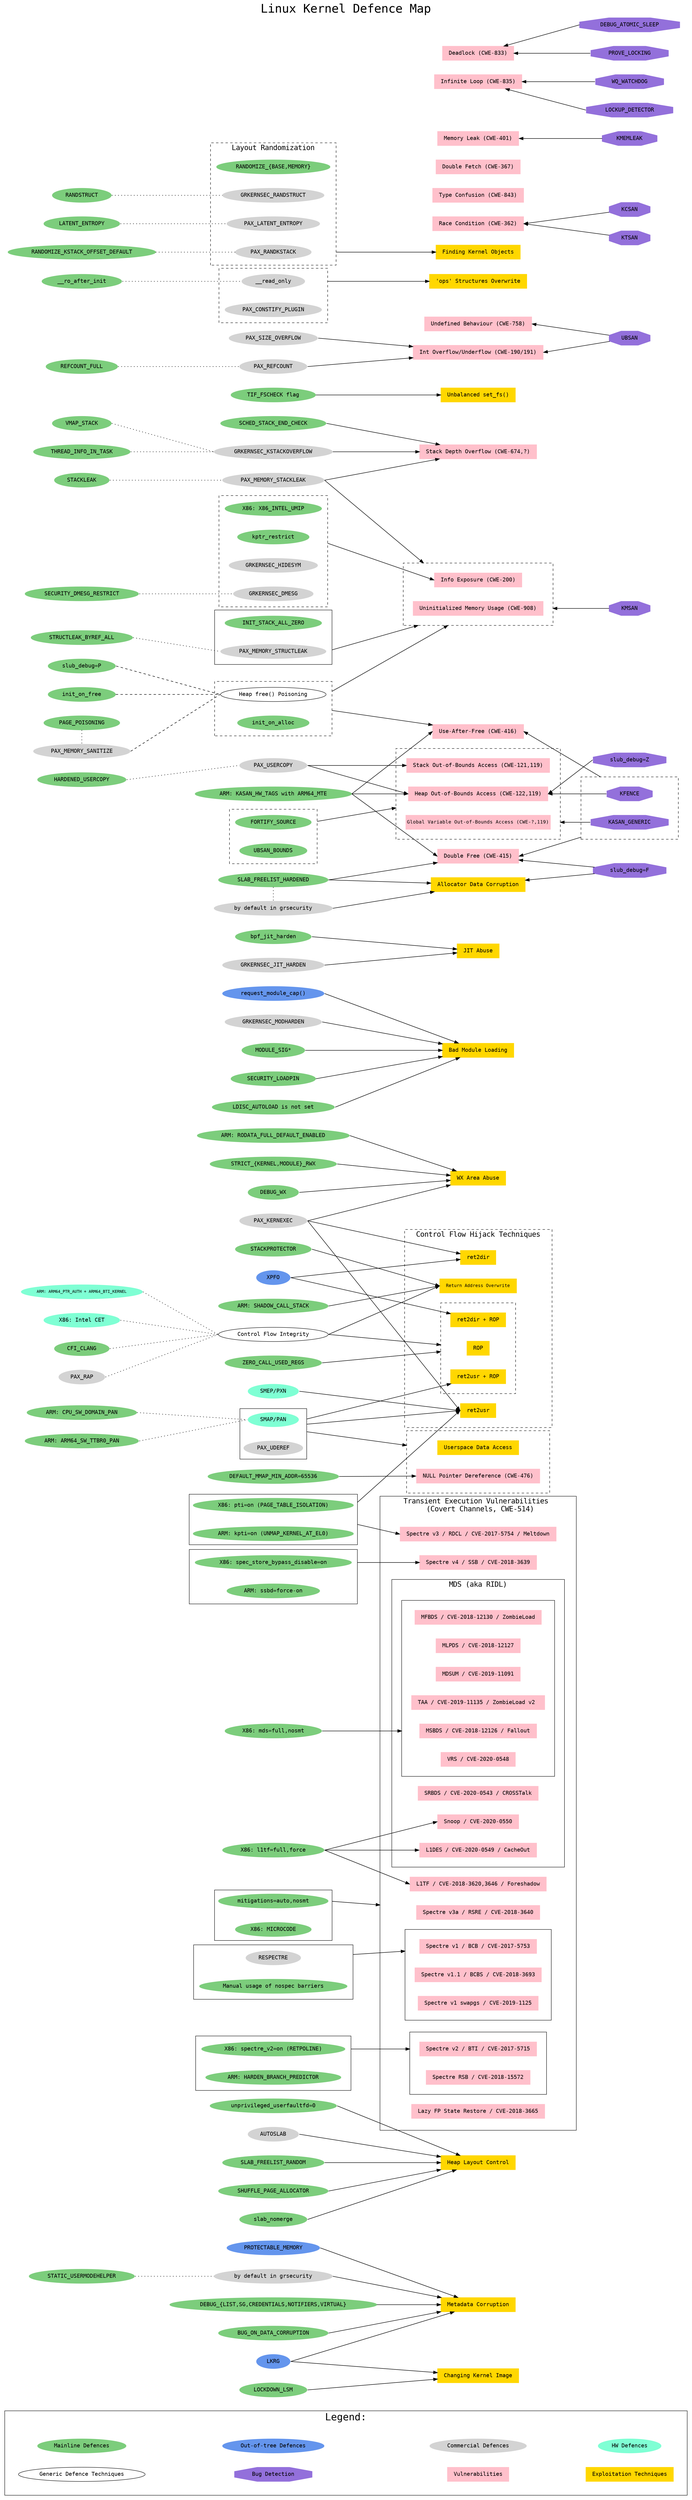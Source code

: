 //
// Linux Kernel Defence Map showing the relationships between:
//  - Vulnerability classes
//  - Exploitation techniques
//  - Bug detection mechanisms
//  - Defence technologies
//
// Author: Alexander Popov <alex.popov@linux.com>
//
// License terms: GNU General Public License (GPL), version 3.0.
// For details see LICENSE file.
//
// N.B. The node connections don't mean "full mitigation". These connections
// represent some kind of relation. So ideally, this map should help to navigate
// in documentation and Linux kernel sources.
//
// It is written in DOT language.
// How to generate svg:
//    dot -Tsvg linux-kernel-defence-map.dot -o linux-kernel-defence-map.svg
//
// References:
//
//  - The State of Kernel Self Protection by Kees Cook
//     https://outflux.net/slides/2018/lca/kspp.pdf
//
//  - grsecurity features
//     https://grsecurity.net/features.php
//
//  - Linux kernel security documentation:
//     https://www.kernel.org/doc/html/latest/security/self-protection.html
//
//  - Linux kernel mitigation checklist by Shawn C
//     https://github.com/hardenedlinux/grsecurity-101-tutorials/blob/master/kernel_mitigation.md
//

digraph {
  labelloc=top;
  fontsize=30;
  fontname=monospace;
  label="Linux Kernel Defence Map";
  compound=true;
  nodesep=0.5;
  splines=line;
  remincross=true;

  rankdir=LR;
  node [style=filled, fontname=monospace, margin="0.22,0.055"];
  edge [penwidth=1.2];

  subgraph cluster_legend {
    fontsize=25;
    label="Legend:";
    style="solid";
    margin=35;

    "Mainline Defences" [shape=oval, color=palegreen3];
    "Out-of-tree Defences" [shape=oval, color=cornflowerblue];
    "Commercial Defences" [shape=oval, color=lightgrey];
    "HW Defences" [shape=oval, color=aquamarine];
    "Generic Defence Techniques" [shape=oval, color=black, style=solid];
    "Bug Detection" [shape=octagon, color=mediumpurple];
    "Vulnerabilities" [shape=box, color=pink];
    "Exploitation Techniques" [shape=box, color=gold];
  }

  // For pretty legend layout:
  edge [arrowhead=none, style=invis];
  "Mainline Defences":e -> "Out-of-tree Defences";
  "Out-of-tree Defences":e -> "Commercial Defences";
  "Commercial Defences":e -> "HW Defences";
  "Generic Defence Techniques":e -> "Bug Detection";
  "Bug Detection":e -> "Vulnerabilities";
  "Vulnerabilities":e -> "Exploitation Techniques";


  // Defences
  {
    rank=same;

    // Mainline Defences
    node [shape=oval, color=palegreen3, style=filled];
    "DEBUG_{LIST,SG,CREDENTIALS,NOTIFIERS,VIRTUAL}";
    "SLAB_FREELIST_RANDOM";
    "SHUFFLE_PAGE_ALLOCATOR";
    "STRICT_{KERNEL,MODULE}_RWX";
    "DEBUG_WX";
    "ARM: RODATA_FULL_DEFAULT_ENABLED";
    "BUG_ON_DATA_CORRUPTION";
    "MODULE_SIG*";
    "SECURITY_LOADPIN";
    "bpf_jit_harden";
    "DEFAULT_MMAP_MIN_ADDR=65536";
    "SCHED_STACK_END_CHECK";
    "TIF_FSCHECK flag";
    "slab_nomerge"; // similar to disabled SLAB_MERGE_DEFAULT
    "LOCKDOWN_LSM";
    "unprivileged_userfaultfd=0";
    "LDISC_AUTOLOAD is not set";
    "ARM: SHADOW_CALL_STACK";
    "STACKPROTECTOR";
    "ARM: KASAN_HW_TAGS with ARM64_MTE";
    "ZERO_CALL_USED_REGS";

    // Mainline Defences against Transient Execution Attacks
    "X86: mds=full,nosmt";
    "X86: l1tf=full,force";

    // Out-of-tree Defences
    node [shape=oval, color=cornflowerblue];
    "XPFO";
    "PROTECTABLE_MEMORY";
    "request_module_cap()";
    "LKRG"; // Disable MODULE_UNLOAD to make bypass harder

    // Commercial Defences
    node [shape=oval, color=lightgrey];
    "GRKERNSEC_KSTACKOVERFLOW";
    "PAX_REFCOUNT";
    "PAX_SIZE_OVERFLOW";
    "PAX_USERCOPY";
    "PAX_KERNEXEC";
    "GRKERNSEC_JIT_HARDEN";
    "PAX_MEMORY_STACKLEAK";
    "GRKERNSEC_MODHARDEN";
    grsecurity_hardened_usermodehelper [label="by default in grsecurity"];
    "AUTOSLAB";

    // HW Defences
    node [shape=oval, color=aquamarine];
    "SMEP/PXN";

    // Generic Defence Techniques
    node [shape=oval, color=black, style=solid];
    "Control Flow Integrity";
  }

  subgraph cluster_cwe514_mitigations {
    label="";
    rank=same;
    style="solid"; // Should work together
    margin=10;
    node [shape=oval, color=palegreen3]; // Mainline Defences
    "mitigations=auto,nosmt";
    "X86: MICROCODE";
  }

  subgraph cluster_pti {
    label="";
    rank=same;
    style="solid"; // Similar functionality, for different architectures
    margin=10;
    node [shape=oval, color=palegreen3]; // Mainline Defences
    "X86: pti=on (PAGE_TABLE_ISOLATION)";
    "ARM: kpti=on (UNMAP_KERNEL_AT_EL0)";
  }

  subgraph cluster_smap_pan_uderef {
    label="";
    rank=same;
    style="solid"; // Similar functionality
    margin=10;
    "SMAP/PAN" [shape=oval, color=aquamarine]; // HW Defence
    "PAX_UDEREF" [shape=oval, color=lightgrey]; // Commercial Defence
  }

  subgraph cluster_ro {
    label="";
    rank=same;
    style="dashed";
    margin=15;
    // Commercial Defences
    node [shape=oval, color=lightgrey];
    "__read_only";
    "PAX_CONSTIFY_PLUGIN";
  }

  subgraph cluster_v1_mitigations {
    label="";
    rank=same;
    style="solid"; // Similar functionality
    margin=15;
    "RESPECTRE" [shape=oval, color=lightgrey]; // Commercial Defence
    "Manual usage of nospec barriers" [shape=oval, color=palegreen3]; // Mainline Defence
  }

  subgraph cluster_v2_mitigations {
    label="";
    rank=same;
    style="solid"; // Similar functionality, for different architectures
    margin=15;
    node [shape=oval, color=palegreen3]; // Mainline Defence
    "X86: spectre_v2=on (RETPOLINE)";
    "ARM: HARDEN_BRANCH_PREDICTOR";
  }

  subgraph cluster_ssb_mitigations {
    label="";
    rank=same;
    style="solid"; // Similar functionality, for different architectures
    margin=15;
    node [shape=oval, color=palegreen3]; // Mainline Defence
    "X86: spec_store_bypass_disable=on";
    "ARM: ssbd=force-on";
  }

  subgraph cluster_layout_randomization {
    label="Layout Randomization";
    rank=same;
    fontsize=18;
    style="dashed";
    margin=15;
    "RANDOMIZE_{BASE,MEMORY}" [shape=oval, color=palegreen3]; // Mainline Defence
    "GRKERNSEC_RANDSTRUCT" [shape=oval, color=lightgrey]; // Commercial Defence
    "PAX_RANDKSTACK" [shape=oval, color=lightgrey]; // Commercial Defence
    "PAX_LATENT_ENTROPY" [shape=oval, color=lightgrey]; // Commercial Defence
  }

  subgraph cluster_info_exposure_mitigations {
    label="";
    rank=same;
    style="dashed";
    margin=15;
    "X86: X86_INTEL_UMIP" [shape=oval, color=palegreen3]; // Mainline Defence
    "kptr_restrict" [shape=oval, color=palegreen3]; // Mainline Defence
    "GRKERNSEC_HIDESYM" [shape=oval, color=lightgrey]; // Commercial Defence
    "GRKERNSEC_DMESG" [shape=oval, color=lightgrey]; // Commercial Defence
  }

  subgraph cluster_freelist_hardening {
    label="";
    rank=same;
    style="invis";
    margin=15;
    "SLAB_FREELIST_HARDENED" [shape=oval, color=palegreen3]; // Mainline Defence
    grsecurity_hardened_freelist [label="by default in grsecurity", shape=oval, color=lightgrey]; // Commercial Defence
  }

  subgraph cluster_stack_init {
    label="";
    rank=same;
    style="solid"; // Similar functionality
    margin=15;
    "INIT_STACK_ALL_ZERO" [shape=oval, color=palegreen3]; // Mainline Defence
    "PAX_MEMORY_STRUCTLEAK" [shape=oval, color=lightgrey]; // Commercial Defence
  }

  subgraph cluster_heap_erasing {
    label="";
    rank=same;
    style="dashed";
    margin=15;
    "Heap free() Poisoning" [shape=oval, color=black, style=solid]; // Generic Defence Technique
    "init_on_alloc" [shape=oval, color=palegreen3]; // Mainline Defence
  }

  subgraph cluster_oob_detection {
    label="";
    rank=same;
    style="dashed";
    margin=15;
    node [shape=oval, color=palegreen3]; // Mainline Defence
    "FORTIFY_SOURCE";
    "UBSAN_BOUNDS";
  }

  // Defences: child nodes
  {
    rank=same;

    // Mainline Defences
    node [shape=oval, color=palegreen3];
    "REFCOUNT_FULL";
    "HARDENED_USERCOPY";
    "PAGE_POISONING";
    "VMAP_STACK";
    "THREAD_INFO_IN_TASK";
    "RANDSTRUCT";
    "STRUCTLEAK_BYREF_ALL";
    "LATENT_ENTROPY";
    "__ro_after_init";
    "SECURITY_DMESG_RESTRICT";
    "ARM: CPU_SW_DOMAIN_PAN";
    "ARM: ARM64_SW_TTBR0_PAN";
    "STATIC_USERMODEHELPER";
    "slub_debug=P"; // object and padding poisoning
    "init_on_free";
    "STACKLEAK";
    "RANDOMIZE_KSTACK_OFFSET_DEFAULT";
    "CFI_CLANG";

    // Out-of-tree Defences
    node [shape=oval, color=cornflowerblue];

    // Commercial Defences
    node [shape=oval, color=lightgrey];
    "PAX_RAP";
    "PAX_MEMORY_SANITIZE";

    // HW Defences
    node [shape=oval, color=aquamarine];
    "ARM: ARM64_PTR_AUTH + ARM64_BTI_KERNEL" [fontsize=10];
    "X86: Intel CET";
  }

  // Defences relations
  edge [style=dotted, arrowhead=none, dir=none, headport=_, tailport=_];
  "CFI_CLANG":e -> "Control Flow Integrity":w;
  "PAX_RAP":e -> "Control Flow Integrity":w;
  "ARM: ARM64_PTR_AUTH + ARM64_BTI_KERNEL":e -> "Control Flow Integrity":w;
  "X86: Intel CET":e -> "Control Flow Integrity":w;
  "REFCOUNT_FULL":e -> "PAX_REFCOUNT":w;
  "HARDENED_USERCOPY":e -> "PAX_USERCOPY":w;
  "PAGE_POISONING" -> "PAX_MEMORY_SANITIZE";
  "VMAP_STACK":e -> "GRKERNSEC_KSTACKOVERFLOW":w;
  "THREAD_INFO_IN_TASK":e -> "GRKERNSEC_KSTACKOVERFLOW":w;
  "RANDSTRUCT":e -> "GRKERNSEC_RANDSTRUCT";
  "STRUCTLEAK_BYREF_ALL":e -> "PAX_MEMORY_STRUCTLEAK":w;
  "LATENT_ENTROPY":e -> "PAX_LATENT_ENTROPY";
  "__ro_after_init":e -> "__read_only";
  "SECURITY_DMESG_RESTRICT":e -> "GRKERNSEC_DMESG";
  "STACKLEAK":e -> "PAX_MEMORY_STACKLEAK":w;
  "ARM: CPU_SW_DOMAIN_PAN":e -> "SMAP/PAN":w;
  "ARM: ARM64_SW_TTBR0_PAN":e -> "SMAP/PAN":w;
  "STATIC_USERMODEHELPER":e -> grsecurity_hardened_usermodehelper;
  "SLAB_FREELIST_HARDENED" -> grsecurity_hardened_freelist [constraint=false];
  "PAX_MEMORY_SANITIZE":e -> "Heap free() Poisoning":w [style=dashed];
  "slub_debug=P":e -> "Heap free() Poisoning":w [style=dashed];
  "init_on_free" -> "Heap free() Poisoning":w [style=dashed];
  "RANDOMIZE_KSTACK_OFFSET_DEFAULT":e -> "PAX_RANDKSTACK";


  // Vulnerabilities and Exploitation Techniques
  {
    rank=same;

    // Vulnerabilities
    node [shape=box, color=pink];
    "Stack Depth Overflow (CWE-674,?)" [URL="https://cwe.mitre.org/data/definitions/674.html"];
    "Int Overflow/Underflow (CWE-190/191)" [URL="https://cwe.mitre.org/data/definitions/190.html"];
    "Use-After-Free (CWE-416)" [URL="https://cwe.mitre.org/data/definitions/416.html"];
    "Double Free (CWE-415)" [URL="https://cwe.mitre.org/data/definitions/415.html"];
    "Race Condition (CWE-362)" [URL="https://cwe.mitre.org/data/definitions/362.html"];
    "Undefined Behaviour (CWE-758)" [URL="https://cwe.mitre.org/data/definitions/758.html"];
    "Type Confusion (CWE-843)" [URL="https://cwe.mitre.org/data/definitions/843.html"];
    "Double Fetch (CWE-367)" [URL="https://cwe.mitre.org/data/definitions/367.html"];
    "Memory Leak (CWE-401)" [URL="https://cwe.mitre.org/data/definitions/401.html"];

    // Exploitation Techniques
    node [shape=box, color=gold];
    "Metadata Corruption";
    "Allocator Data Corruption";
    "Heap Layout Control";
    "Finding Kernel Objects";
    "JIT Abuse";
    "WX Area Abuse";
    "Changing Kernel Image";
    "Bad Module Loading";
    "Unbalanced set_fs()";
    "'ops' Structures Overwrite";
  }

  subgraph cluster_oob {
    label="";
    rank=same;
    style="dashed";
    margin=25;

    // Vulnerabilities
    node [shape=box, color=pink];
    "Heap Out-of-Bounds Access (CWE-122,119)" [URL="https://cwe.mitre.org/data/definitions/122.html"];
    "Stack Out-of-Bounds Access (CWE-121,119)" [URL="https://cwe.mitre.org/data/definitions/121.html"];
    "Global Variable Out-of-Bounds Access (CWE-?,119)" [fontsize=12, margin="0.04", URL="https://cwe.mitre.org/data/definitions/119.html"];
  }

  subgraph cluster_userspace_access {
    label="";
    rank=same;
    style="dashed";
    margin=25;

    // Vulnerability
    "NULL Pointer Dereference (CWE-476)" [shape=box, color=pink, URL="https://cwe.mitre.org/data/definitions/476.html"];

    // Exploitation Technique
    "Userspace Data Access" [shape=box, color=gold];
  }

  subgraph cluster_control_flow_hijack {
    label="  Control Flow Hijack Techniques  ";
    fontsize=18;
    rank=same;
    style="dashed";
    margin=25;
    node [shape=box, color=gold]; // Exploitation Techniques
    subgraph cluster_with_rop {
      label="";
      margin=25;
      "ROP";
      "ret2usr + ROP";
      "ret2dir + ROP";
    }
    "ret2usr";
    "ret2dir";
    "Return Address Overwrite" [fontsize=11];
  }

  subgraph cluster_info_exposures {
    label="";
    rank=same;
    style="dashed";
    margin=25;
    node [shape=box, color=pink]; // Vulnerabilities
    "Info Exposure (CWE-200)" [URL="https://cwe.mitre.org/data/definitions/200.html"];
    "Uninitialized Memory Usage (CWE-908)" [URL="https://cwe.mitre.org/data/definitions/908.html"];
  }

  subgraph cluster_hang {
    label="";
    rank=same;
    style="invis";
    margin=25;
    node [shape=box, color=pink]; // Vulnerabilities
    "Deadlock (CWE-833)" [URL="https://cwe.mitre.org/data/definitions/833.html"];
    "Infinite Loop (CWE-835)" [URL="https://cwe.mitre.org/data/definitions/835.html"];
  }

  subgraph cluster_transient_execution_vulnerabilities {
    label="Transient Execution Vulnerabilities \n (Covert Channels, CWE-514)";
    URL="https://cwe.mitre.org/data/definitions/514.html";
    rank=same;
    fontsize=18;
    style="solid"; // CWE-514
    margin=30;
    node [shape=box, color=pink]; // Vulnerabilities

    subgraph cluster_v1 {
      label="";
      style="solid";
      margin=25;
      "Spectre v1 / BCB / CVE-2017-5753";
      "Spectre v1.1 / BCBS / CVE-2018-3693";
      "Spectre v1 swapgs / CVE-2019-1125";
    }
    subgraph cluster_v2 {
      label="";
      style="solid";
      margin=25;
      "Spectre v2 / BTI / CVE-2017-5715";
      "Spectre RSB / CVE-2018-15572";
    }
    "Spectre v3 / RDCL / CVE-2017-5754 / Meltdown";
    "Spectre v3a / RSRE / CVE-2018-3640";
    "Spectre v4 / SSB / CVE-2018-3639";
    "L1TF / CVE-2018-3620,3646 / Foreshadow";
    "Lazy FP State Restore / CVE-2018-3665";
    subgraph cluster_mds_all {
      label="MDS (aka RIDL)";
      style="solid";
      margin=25;
      subgraph cluster_mds {
        label="";
        "MFBDS / CVE-2018-12130 / ZombieLoad";
        "MLPDS / CVE-2018-12127";
        "MDSUM / CVE-2019-11091";
        "TAA / CVE-2019-11135 / ZombieLoad v2 ";
        "MSBDS / CVE-2018-12126 / Fallout";
        "VRS / CVE-2020-0548";
      }
      "SRBDS / CVE-2020-0543 / CROSSTalk";
      "L1DES / CVE-2020-0549 / CacheOut";
      "Snoop / CVE-2020-0550";
    }
  }


  // Bug Detection Mechanisms
  {
    rank=same;
    node [shape=octagon, color=mediumpurple];
    "UBSAN";
    "KMSAN";
    "KTSAN";
    "KCSAN";
    "KMEMLEAK";
    "PROVE_LOCKING";
    "DEBUG_ATOMIC_SLEEP";
    "LOCKUP_DETECTOR";
    "WQ_WATCHDOG";
    "slub_debug=F"; // sanity checks
    "slub_debug=Z"; // red zoning
  }

  subgraph cluster_uaf_detection {
    label="";
    rank=same;
    style="dashed";
    margin=25;
    node [shape=octagon, color=mediumpurple]; // Bug Detection Mechanisms
    "KASAN_GENERIC";
    "KFENCE";
  }

  // Relations: Bug Detection Mechanisms vs Vulnerabilities
  edge [style=solid, arrowhead=normal, dir=back, headport=_, tailport=_];
  "Global Variable Out-of-Bounds Access (CWE-?,119)":e -> "KASAN_GENERIC":w [ltail=cluster_oob];
  "Use-After-Free (CWE-416)":e -> "KFENCE" [lhead=cluster_uaf_detection];
  "Double Free (CWE-415)":e -> "KASAN_GENERIC" [lhead=cluster_uaf_detection];
  "Undefined Behaviour (CWE-758)":e -> "UBSAN";
  "Int Overflow/Underflow (CWE-190/191)":e -> "UBSAN";
  "Uninitialized Memory Usage (CWE-908)":e -> "KMSAN" [ltail=cluster_info_exposures];
  "Race Condition (CWE-362)":e -> "KTSAN";
  "Race Condition (CWE-362)":e -> "KCSAN";
  "Memory Leak (CWE-401)":e -> "KMEMLEAK";
  "Deadlock (CWE-833)" -> "PROVE_LOCKING":w;
  "Deadlock (CWE-833)" -> "DEBUG_ATOMIC_SLEEP":w;
  "Infinite Loop (CWE-835)" -> "LOCKUP_DETECTOR":w;
  "Infinite Loop (CWE-835)" -> "WQ_WATCHDOG":w;
  "Heap Out-of-Bounds Access (CWE-122,119)":e -> "slub_debug=Z":w;
  "Double Free (CWE-415)" -> "slub_debug=F";
  "Allocator Data Corruption" -> "slub_debug=F";
  "Heap Out-of-Bounds Access (CWE-122,119)":e -> "KFENCE":w;


  // Relations: Defences vs Vulnerabilities and Exploitation Techniques
  edge [style=solid, arrowhead=normal, dir=forward, headport=_, tailport=_];
  "GRKERNSEC_KSTACKOVERFLOW":e -> "Stack Depth Overflow (CWE-674,?)";
  "PAX_MEMORY_STACKLEAK":e -> "Stack Depth Overflow (CWE-674,?)";
  "SCHED_STACK_END_CHECK":e -> "Stack Depth Overflow (CWE-674,?)";

  "PAX_USERCOPY":e -> "Heap Out-of-Bounds Access (CWE-122,119)":w;
  "ARM: KASAN_HW_TAGS with ARM64_MTE":e -> "Heap Out-of-Bounds Access (CWE-122,119)":w;
  "FORTIFY_SOURCE":e -> "Heap Out-of-Bounds Access (CWE-122,119)" [ltail=cluster_oob_detection, lhead=cluster_oob];

  "PAX_USERCOPY":e -> "Stack Out-of-Bounds Access (CWE-121,119)":w;

  "PAX_REFCOUNT":e -> "Int Overflow/Underflow (CWE-190/191)";
  "PAX_SIZE_OVERFLOW":e -> "Int Overflow/Underflow (CWE-190/191)";

  "PAX_MEMORY_STACKLEAK":e -> "Uninitialized Memory Usage (CWE-908)" [lhead=cluster_info_exposures];
  "PAX_MEMORY_STRUCTLEAK":e -> "Uninitialized Memory Usage (CWE-908)" [ltail=cluster_stack_init, lhead=cluster_info_exposures];
  "Heap free() Poisoning":e -> "Uninitialized Memory Usage (CWE-908)" [ltail=cluster_heap_erasing, lhead=cluster_info_exposures];

  "Heap free() Poisoning":s -> "Use-After-Free (CWE-416)" [ltail=cluster_heap_erasing];
  "ARM: KASAN_HW_TAGS with ARM64_MTE":e -> "Use-After-Free (CWE-416)":w;

  "SLAB_FREELIST_HARDENED":e -> "Double Free (CWE-415)";
  "ARM: KASAN_HW_TAGS with ARM64_MTE":e -> "Double Free (CWE-415)":w;

  "kptr_restrict":e -> "Info Exposure (CWE-200)":w [ltail=cluster_info_exposure_mitigations];

  "DEBUG_{LIST,SG,CREDENTIALS,NOTIFIERS,VIRTUAL}":e -> "Metadata Corruption";
  "BUG_ON_DATA_CORRUPTION":e -> "Metadata Corruption";
  "PROTECTABLE_MEMORY":e -> "Metadata Corruption";
  grsecurity_hardened_usermodehelper:e -> "Metadata Corruption";
  "LKRG":e -> "Metadata Corruption";

  grsecurity_hardened_freelist:e -> "Allocator Data Corruption";
  "SLAB_FREELIST_HARDENED":e -> "Allocator Data Corruption";

  "__read_only":e -> "'ops' Structures Overwrite" [ltail=cluster_ro];

  "SLAB_FREELIST_RANDOM":e -> "Heap Layout Control";
  "slab_nomerge":e -> "Heap Layout Control";
  "SHUFFLE_PAGE_ALLOCATOR":e -> "Heap Layout Control";
  "unprivileged_userfaultfd=0":e -> "Heap Layout Control";
  "AUTOSLAB":e -> "Heap Layout Control";

  "STACKPROTECTOR":e -> "Return Address Overwrite":w;
  "ARM: SHADOW_CALL_STACK":e -> "Return Address Overwrite":w;
  "Control Flow Integrity":e -> "Return Address Overwrite":w;

  "Control Flow Integrity":e -> "ROP" [lhead=cluster_with_rop];
  "ZERO_CALL_USED_REGS":e -> "ROP" [lhead=cluster_with_rop];

  "PAX_KERNEXEC":e -> "ret2usr":w;
  "X86: pti=on (PAGE_TABLE_ISOLATION)":e -> "ret2usr":w [ltail=cluster_pti];
  "SMEP/PXN":e -> "ret2usr":w;
  "SMAP/PAN":s -> "ret2usr":w [ltail=cluster_smap_pan_uderef];

  "SMAP/PAN":s -> "Userspace Data Access":s [ltail=cluster_smap_pan_uderef, lhead=cluster_userspace_access];

  "DEFAULT_MMAP_MIN_ADDR=65536":e -> "NULL Pointer Dereference (CWE-476)":w;

  "SMAP/PAN":s -> "ret2usr + ROP":sw [ltail=cluster_smap_pan_uderef];

  "PAX_KERNEXEC":e -> "ret2dir";
  "XPFO":e -> "ret2dir";

  "XPFO":e -> "ret2dir + ROP";

  "PAX_RANDKSTACK":e -> "Finding Kernel Objects" [ltail=cluster_layout_randomization];

  "GRKERNSEC_JIT_HARDEN":e -> "JIT Abuse";
  "bpf_jit_harden":e -> "JIT Abuse";

  "PAX_KERNEXEC":e -> "WX Area Abuse";
  "STRICT_{KERNEL,MODULE}_RWX":e -> "WX Area Abuse";
  "DEBUG_WX":e -> "WX Area Abuse";
  "ARM: RODATA_FULL_DEFAULT_ENABLED":e -> "WX Area Abuse";

  "LOCKDOWN_LSM":e -> "Changing Kernel Image";
  "LKRG":e -> "Changing Kernel Image";

  "GRKERNSEC_MODHARDEN":e -> "Bad Module Loading";
  "MODULE_SIG*":e -> "Bad Module Loading";
  "SECURITY_LOADPIN":e -> "Bad Module Loading";
  "request_module_cap()":e -> "Bad Module Loading";
  "LDISC_AUTOLOAD is not set":e -> "Bad Module Loading";

  "TIF_FSCHECK flag":e -> "Unbalanced set_fs()";

  "mitigations=auto,nosmt":e -> "Spectre v3a / RSRE / CVE-2018-3640" [ltail=cluster_cwe514_mitigations, lhead=cluster_transient_execution_vulnerabilities]
  "RESPECTRE":e -> "Spectre v1 / BCB / CVE-2017-5753" [ltail=cluster_v1_mitigations, lhead=cluster_v1];
  "X86: spectre_v2=on (RETPOLINE)":e -> "Spectre v2 / BTI / CVE-2017-5715" [ltail=cluster_v2_mitigations, lhead=cluster_v2];
  "X86: pti=on (PAGE_TABLE_ISOLATION)" -> "Spectre v3 / RDCL / CVE-2017-5754 / Meltdown":w [ltail=cluster_pti];
  "X86: spec_store_bypass_disable=on":e -> "Spectre v4 / SSB / CVE-2018-3639" [ltail=cluster_ssb_mitigations];
  "X86: l1tf=full,force":e -> "L1TF / CVE-2018-3620,3646 / Foreshadow":w;
  "X86: l1tf=full,force":e -> "L1DES / CVE-2020-0549 / CacheOut":w;
  "X86: l1tf=full,force":e -> "Snoop / CVE-2020-0550":w;
  "X86: mds=full,nosmt":e -> "MSBDS / CVE-2018-12126 / Fallout" [lhead=cluster_mds];
}
